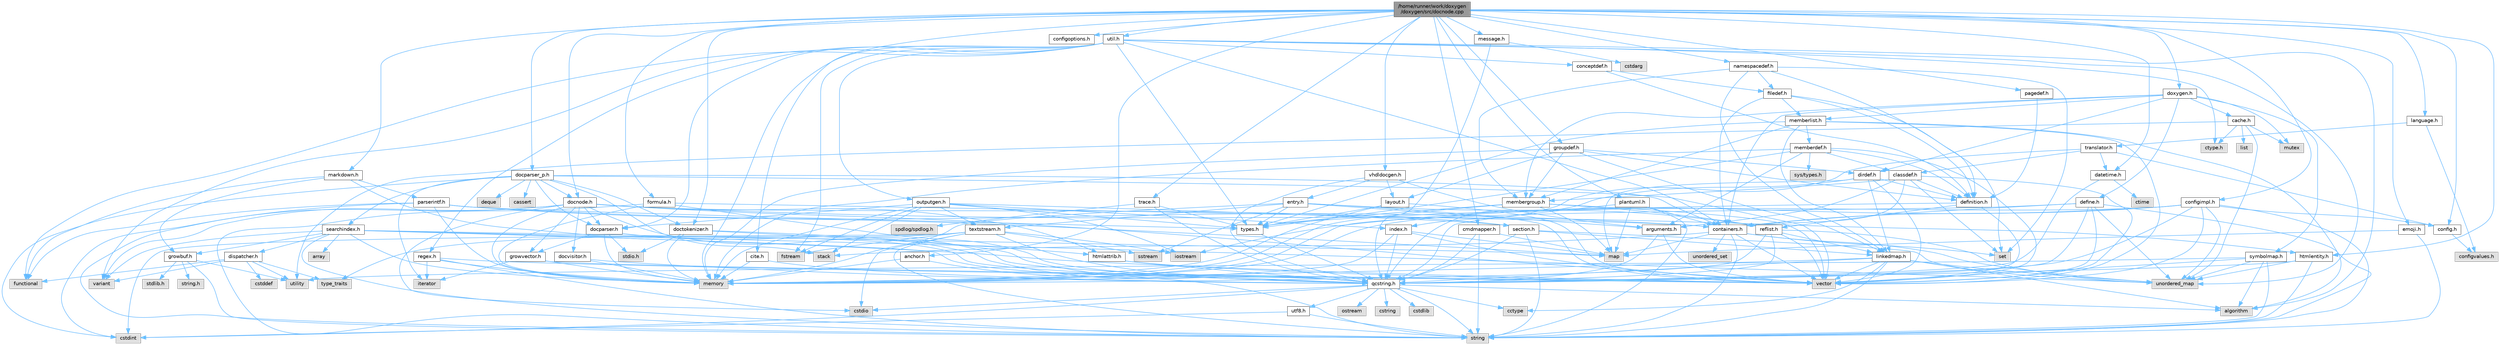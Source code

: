 digraph "/home/runner/work/doxygen/doxygen/src/docnode.cpp"
{
 // INTERACTIVE_SVG=YES
 // LATEX_PDF_SIZE
  bgcolor="transparent";
  edge [fontname=Helvetica,fontsize=10,labelfontname=Helvetica,labelfontsize=10];
  node [fontname=Helvetica,fontsize=10,shape=box,height=0.2,width=0.4];
  Node1 [id="Node000001",label="/home/runner/work/doxygen\l/doxygen/src/docnode.cpp",height=0.2,width=0.4,color="gray40", fillcolor="grey60", style="filled", fontcolor="black",tooltip=" "];
  Node1 -> Node2 [id="edge1_Node000001_Node000002",color="steelblue1",style="solid",tooltip=" "];
  Node2 [id="Node000002",label="docnode.h",height=0.2,width=0.4,color="grey40", fillcolor="white", style="filled",URL="$de/d2b/docnode_8h.html",tooltip=" "];
  Node2 -> Node3 [id="edge2_Node000002_Node000003",color="steelblue1",style="solid",tooltip=" "];
  Node3 [id="Node000003",label="cstdio",height=0.2,width=0.4,color="grey60", fillcolor="#E0E0E0", style="filled",tooltip=" "];
  Node2 -> Node4 [id="edge3_Node000002_Node000004",color="steelblue1",style="solid",tooltip=" "];
  Node4 [id="Node000004",label="cstdint",height=0.2,width=0.4,color="grey60", fillcolor="#E0E0E0", style="filled",tooltip=" "];
  Node2 -> Node5 [id="edge4_Node000002_Node000005",color="steelblue1",style="solid",tooltip=" "];
  Node5 [id="Node000005",label="vector",height=0.2,width=0.4,color="grey60", fillcolor="#E0E0E0", style="filled",tooltip=" "];
  Node2 -> Node6 [id="edge5_Node000002_Node000006",color="steelblue1",style="solid",tooltip=" "];
  Node6 [id="Node000006",label="memory",height=0.2,width=0.4,color="grey60", fillcolor="#E0E0E0", style="filled",tooltip=" "];
  Node2 -> Node7 [id="edge6_Node000002_Node000007",color="steelblue1",style="solid",tooltip=" "];
  Node7 [id="Node000007",label="variant",height=0.2,width=0.4,color="grey60", fillcolor="#E0E0E0", style="filled",tooltip=" "];
  Node2 -> Node8 [id="edge7_Node000002_Node000008",color="steelblue1",style="solid",tooltip=" "];
  Node8 [id="Node000008",label="qcstring.h",height=0.2,width=0.4,color="grey40", fillcolor="white", style="filled",URL="$d7/d5c/qcstring_8h.html",tooltip=" "];
  Node8 -> Node9 [id="edge8_Node000008_Node000009",color="steelblue1",style="solid",tooltip=" "];
  Node9 [id="Node000009",label="string",height=0.2,width=0.4,color="grey60", fillcolor="#E0E0E0", style="filled",tooltip=" "];
  Node8 -> Node10 [id="edge9_Node000008_Node000010",color="steelblue1",style="solid",tooltip=" "];
  Node10 [id="Node000010",label="algorithm",height=0.2,width=0.4,color="grey60", fillcolor="#E0E0E0", style="filled",tooltip=" "];
  Node8 -> Node11 [id="edge10_Node000008_Node000011",color="steelblue1",style="solid",tooltip=" "];
  Node11 [id="Node000011",label="cctype",height=0.2,width=0.4,color="grey60", fillcolor="#E0E0E0", style="filled",tooltip=" "];
  Node8 -> Node12 [id="edge11_Node000008_Node000012",color="steelblue1",style="solid",tooltip=" "];
  Node12 [id="Node000012",label="cstring",height=0.2,width=0.4,color="grey60", fillcolor="#E0E0E0", style="filled",tooltip=" "];
  Node8 -> Node3 [id="edge12_Node000008_Node000003",color="steelblue1",style="solid",tooltip=" "];
  Node8 -> Node13 [id="edge13_Node000008_Node000013",color="steelblue1",style="solid",tooltip=" "];
  Node13 [id="Node000013",label="cstdlib",height=0.2,width=0.4,color="grey60", fillcolor="#E0E0E0", style="filled",tooltip=" "];
  Node8 -> Node4 [id="edge14_Node000008_Node000004",color="steelblue1",style="solid",tooltip=" "];
  Node8 -> Node14 [id="edge15_Node000008_Node000014",color="steelblue1",style="solid",tooltip=" "];
  Node14 [id="Node000014",label="ostream",height=0.2,width=0.4,color="grey60", fillcolor="#E0E0E0", style="filled",tooltip=" "];
  Node8 -> Node15 [id="edge16_Node000008_Node000015",color="steelblue1",style="solid",tooltip=" "];
  Node15 [id="Node000015",label="utf8.h",height=0.2,width=0.4,color="grey40", fillcolor="white", style="filled",URL="$db/d7c/utf8_8h.html",tooltip="Various UTF8 related helper functions."];
  Node15 -> Node4 [id="edge17_Node000015_Node000004",color="steelblue1",style="solid",tooltip=" "];
  Node15 -> Node9 [id="edge18_Node000015_Node000009",color="steelblue1",style="solid",tooltip=" "];
  Node2 -> Node16 [id="edge19_Node000002_Node000016",color="steelblue1",style="solid",tooltip=" "];
  Node16 [id="Node000016",label="docvisitor.h",height=0.2,width=0.4,color="grey40", fillcolor="white", style="filled",URL="$d2/d3c/docvisitor_8h.html",tooltip=" "];
  Node16 -> Node6 [id="edge20_Node000016_Node000006",color="steelblue1",style="solid",tooltip=" "];
  Node16 -> Node8 [id="edge21_Node000016_Node000008",color="steelblue1",style="solid",tooltip=" "];
  Node2 -> Node17 [id="edge22_Node000002_Node000017",color="steelblue1",style="solid",tooltip=" "];
  Node17 [id="Node000017",label="docparser.h",height=0.2,width=0.4,color="grey40", fillcolor="white", style="filled",URL="$de/d9c/docparser_8h.html",tooltip=" "];
  Node17 -> Node18 [id="edge23_Node000017_Node000018",color="steelblue1",style="solid",tooltip=" "];
  Node18 [id="Node000018",label="stdio.h",height=0.2,width=0.4,color="grey60", fillcolor="#E0E0E0", style="filled",tooltip=" "];
  Node17 -> Node6 [id="edge24_Node000017_Node000006",color="steelblue1",style="solid",tooltip=" "];
  Node17 -> Node8 [id="edge25_Node000017_Node000008",color="steelblue1",style="solid",tooltip=" "];
  Node17 -> Node19 [id="edge26_Node000017_Node000019",color="steelblue1",style="solid",tooltip=" "];
  Node19 [id="Node000019",label="growvector.h",height=0.2,width=0.4,color="grey40", fillcolor="white", style="filled",URL="$d7/d50/growvector_8h.html",tooltip=" "];
  Node19 -> Node5 [id="edge27_Node000019_Node000005",color="steelblue1",style="solid",tooltip=" "];
  Node19 -> Node6 [id="edge28_Node000019_Node000006",color="steelblue1",style="solid",tooltip=" "];
  Node19 -> Node20 [id="edge29_Node000019_Node000020",color="steelblue1",style="solid",tooltip=" "];
  Node20 [id="Node000020",label="iterator",height=0.2,width=0.4,color="grey60", fillcolor="#E0E0E0", style="filled",tooltip=" "];
  Node2 -> Node21 [id="edge30_Node000002_Node000021",color="steelblue1",style="solid",tooltip=" "];
  Node21 [id="Node000021",label="htmlattrib.h",height=0.2,width=0.4,color="grey40", fillcolor="white", style="filled",URL="$d0/d73/htmlattrib_8h.html",tooltip=" "];
  Node21 -> Node5 [id="edge31_Node000021_Node000005",color="steelblue1",style="solid",tooltip=" "];
  Node21 -> Node8 [id="edge32_Node000021_Node000008",color="steelblue1",style="solid",tooltip=" "];
  Node2 -> Node22 [id="edge33_Node000002_Node000022",color="steelblue1",style="solid",tooltip=" "];
  Node22 [id="Node000022",label="htmlentity.h",height=0.2,width=0.4,color="grey40", fillcolor="white", style="filled",URL="$db/dc6/htmlentity_8h.html",tooltip=" "];
  Node22 -> Node23 [id="edge34_Node000022_Node000023",color="steelblue1",style="solid",tooltip=" "];
  Node23 [id="Node000023",label="unordered_map",height=0.2,width=0.4,color="grey60", fillcolor="#E0E0E0", style="filled",tooltip=" "];
  Node22 -> Node9 [id="edge35_Node000022_Node000009",color="steelblue1",style="solid",tooltip=" "];
  Node22 -> Node8 [id="edge36_Node000022_Node000008",color="steelblue1",style="solid",tooltip=" "];
  Node2 -> Node19 [id="edge37_Node000002_Node000019",color="steelblue1",style="solid",tooltip=" "];
  Node2 -> Node24 [id="edge38_Node000002_Node000024",color="steelblue1",style="solid",tooltip=" "];
  Node24 [id="Node000024",label="section.h",height=0.2,width=0.4,color="grey40", fillcolor="white", style="filled",URL="$d1/d2a/section_8h.html",tooltip=" "];
  Node24 -> Node9 [id="edge39_Node000024_Node000009",color="steelblue1",style="solid",tooltip=" "];
  Node24 -> Node23 [id="edge40_Node000024_Node000023",color="steelblue1",style="solid",tooltip=" "];
  Node24 -> Node8 [id="edge41_Node000024_Node000008",color="steelblue1",style="solid",tooltip=" "];
  Node24 -> Node25 [id="edge42_Node000024_Node000025",color="steelblue1",style="solid",tooltip=" "];
  Node25 [id="Node000025",label="linkedmap.h",height=0.2,width=0.4,color="grey40", fillcolor="white", style="filled",URL="$da/de1/linkedmap_8h.html",tooltip=" "];
  Node25 -> Node23 [id="edge43_Node000025_Node000023",color="steelblue1",style="solid",tooltip=" "];
  Node25 -> Node5 [id="edge44_Node000025_Node000005",color="steelblue1",style="solid",tooltip=" "];
  Node25 -> Node6 [id="edge45_Node000025_Node000006",color="steelblue1",style="solid",tooltip=" "];
  Node25 -> Node9 [id="edge46_Node000025_Node000009",color="steelblue1",style="solid",tooltip=" "];
  Node25 -> Node10 [id="edge47_Node000025_Node000010",color="steelblue1",style="solid",tooltip=" "];
  Node25 -> Node11 [id="edge48_Node000025_Node000011",color="steelblue1",style="solid",tooltip=" "];
  Node25 -> Node8 [id="edge49_Node000025_Node000008",color="steelblue1",style="solid",tooltip=" "];
  Node1 -> Node26 [id="edge50_Node000001_Node000026",color="steelblue1",style="solid",tooltip=" "];
  Node26 [id="Node000026",label="docparser_p.h",height=0.2,width=0.4,color="grey40", fillcolor="white", style="filled",URL="$df/dc9/docparser__p_8h.html",tooltip="Private header shared between docparser.cpp and docnode.cpp."];
  Node26 -> Node27 [id="edge51_Node000026_Node000027",color="steelblue1",style="solid",tooltip=" "];
  Node27 [id="Node000027",label="cassert",height=0.2,width=0.4,color="grey60", fillcolor="#E0E0E0", style="filled",tooltip=" "];
  Node26 -> Node28 [id="edge52_Node000026_Node000028",color="steelblue1",style="solid",tooltip=" "];
  Node28 [id="Node000028",label="stack",height=0.2,width=0.4,color="grey60", fillcolor="#E0E0E0", style="filled",tooltip=" "];
  Node26 -> Node20 [id="edge53_Node000026_Node000020",color="steelblue1",style="solid",tooltip=" "];
  Node26 -> Node5 [id="edge54_Node000026_Node000005",color="steelblue1",style="solid",tooltip=" "];
  Node26 -> Node29 [id="edge55_Node000026_Node000029",color="steelblue1",style="solid",tooltip=" "];
  Node29 [id="Node000029",label="deque",height=0.2,width=0.4,color="grey60", fillcolor="#E0E0E0", style="filled",tooltip=" "];
  Node26 -> Node4 [id="edge56_Node000026_Node000004",color="steelblue1",style="solid",tooltip=" "];
  Node26 -> Node30 [id="edge57_Node000026_Node000030",color="steelblue1",style="solid",tooltip=" "];
  Node30 [id="Node000030",label="containers.h",height=0.2,width=0.4,color="grey40", fillcolor="white", style="filled",URL="$d5/d75/containers_8h.html",tooltip=" "];
  Node30 -> Node5 [id="edge58_Node000030_Node000005",color="steelblue1",style="solid",tooltip=" "];
  Node30 -> Node9 [id="edge59_Node000030_Node000009",color="steelblue1",style="solid",tooltip=" "];
  Node30 -> Node31 [id="edge60_Node000030_Node000031",color="steelblue1",style="solid",tooltip=" "];
  Node31 [id="Node000031",label="set",height=0.2,width=0.4,color="grey60", fillcolor="#E0E0E0", style="filled",tooltip=" "];
  Node30 -> Node32 [id="edge61_Node000030_Node000032",color="steelblue1",style="solid",tooltip=" "];
  Node32 [id="Node000032",label="map",height=0.2,width=0.4,color="grey60", fillcolor="#E0E0E0", style="filled",tooltip=" "];
  Node30 -> Node33 [id="edge62_Node000030_Node000033",color="steelblue1",style="solid",tooltip=" "];
  Node33 [id="Node000033",label="unordered_set",height=0.2,width=0.4,color="grey60", fillcolor="#E0E0E0", style="filled",tooltip=" "];
  Node30 -> Node23 [id="edge63_Node000030_Node000023",color="steelblue1",style="solid",tooltip=" "];
  Node30 -> Node28 [id="edge64_Node000030_Node000028",color="steelblue1",style="solid",tooltip=" "];
  Node26 -> Node17 [id="edge65_Node000026_Node000017",color="steelblue1",style="solid",tooltip=" "];
  Node26 -> Node2 [id="edge66_Node000026_Node000002",color="steelblue1",style="solid",tooltip=" "];
  Node26 -> Node34 [id="edge67_Node000026_Node000034",color="steelblue1",style="solid",tooltip=" "];
  Node34 [id="Node000034",label="doctokenizer.h",height=0.2,width=0.4,color="grey40", fillcolor="white", style="filled",URL="$d0/d0c/doctokenizer_8h.html",tooltip=" "];
  Node34 -> Node18 [id="edge68_Node000034_Node000018",color="steelblue1",style="solid",tooltip=" "];
  Node34 -> Node6 [id="edge69_Node000034_Node000006",color="steelblue1",style="solid",tooltip=" "];
  Node34 -> Node21 [id="edge70_Node000034_Node000021",color="steelblue1",style="solid",tooltip=" "];
  Node34 -> Node8 [id="edge71_Node000034_Node000008",color="steelblue1",style="solid",tooltip=" "];
  Node26 -> Node35 [id="edge72_Node000026_Node000035",color="steelblue1",style="solid",tooltip=" "];
  Node35 [id="Node000035",label="searchindex.h",height=0.2,width=0.4,color="grey40", fillcolor="white", style="filled",URL="$de/d07/searchindex_8h.html",tooltip="Web server based search engine."];
  Node35 -> Node6 [id="edge73_Node000035_Node000006",color="steelblue1",style="solid",tooltip=" "];
  Node35 -> Node5 [id="edge74_Node000035_Node000005",color="steelblue1",style="solid",tooltip=" "];
  Node35 -> Node32 [id="edge75_Node000035_Node000032",color="steelblue1",style="solid",tooltip=" "];
  Node35 -> Node23 [id="edge76_Node000035_Node000023",color="steelblue1",style="solid",tooltip=" "];
  Node35 -> Node9 [id="edge77_Node000035_Node000009",color="steelblue1",style="solid",tooltip=" "];
  Node35 -> Node36 [id="edge78_Node000035_Node000036",color="steelblue1",style="solid",tooltip=" "];
  Node36 [id="Node000036",label="array",height=0.2,width=0.4,color="grey60", fillcolor="#E0E0E0", style="filled",tooltip=" "];
  Node35 -> Node7 [id="edge79_Node000035_Node000007",color="steelblue1",style="solid",tooltip=" "];
  Node35 -> Node8 [id="edge80_Node000035_Node000008",color="steelblue1",style="solid",tooltip=" "];
  Node35 -> Node37 [id="edge81_Node000035_Node000037",color="steelblue1",style="solid",tooltip=" "];
  Node37 [id="Node000037",label="growbuf.h",height=0.2,width=0.4,color="grey40", fillcolor="white", style="filled",URL="$dd/d72/growbuf_8h.html",tooltip=" "];
  Node37 -> Node38 [id="edge82_Node000037_Node000038",color="steelblue1",style="solid",tooltip=" "];
  Node38 [id="Node000038",label="utility",height=0.2,width=0.4,color="grey60", fillcolor="#E0E0E0", style="filled",tooltip=" "];
  Node37 -> Node39 [id="edge83_Node000037_Node000039",color="steelblue1",style="solid",tooltip=" "];
  Node39 [id="Node000039",label="stdlib.h",height=0.2,width=0.4,color="grey60", fillcolor="#E0E0E0", style="filled",tooltip=" "];
  Node37 -> Node40 [id="edge84_Node000037_Node000040",color="steelblue1",style="solid",tooltip=" "];
  Node40 [id="Node000040",label="string.h",height=0.2,width=0.4,color="grey60", fillcolor="#E0E0E0", style="filled",tooltip=" "];
  Node37 -> Node9 [id="edge85_Node000037_Node000009",color="steelblue1",style="solid",tooltip=" "];
  Node35 -> Node41 [id="edge86_Node000035_Node000041",color="steelblue1",style="solid",tooltip=" "];
  Node41 [id="Node000041",label="dispatcher.h",height=0.2,width=0.4,color="grey40", fillcolor="white", style="filled",URL="$da/d73/dispatcher_8h.html",tooltip=" "];
  Node41 -> Node42 [id="edge87_Node000041_Node000042",color="steelblue1",style="solid",tooltip=" "];
  Node42 [id="Node000042",label="cstddef",height=0.2,width=0.4,color="grey60", fillcolor="#E0E0E0", style="filled",tooltip=" "];
  Node41 -> Node38 [id="edge88_Node000041_Node000038",color="steelblue1",style="solid",tooltip=" "];
  Node41 -> Node43 [id="edge89_Node000041_Node000043",color="steelblue1",style="solid",tooltip=" "];
  Node43 [id="Node000043",label="functional",height=0.2,width=0.4,color="grey60", fillcolor="#E0E0E0", style="filled",tooltip=" "];
  Node41 -> Node7 [id="edge90_Node000041_Node000007",color="steelblue1",style="solid",tooltip=" "];
  Node41 -> Node44 [id="edge91_Node000041_Node000044",color="steelblue1",style="solid",tooltip=" "];
  Node44 [id="Node000044",label="type_traits",height=0.2,width=0.4,color="grey60", fillcolor="#E0E0E0", style="filled",tooltip=" "];
  Node1 -> Node22 [id="edge92_Node000001_Node000022",color="steelblue1",style="solid",tooltip=" "];
  Node1 -> Node45 [id="edge93_Node000001_Node000045",color="steelblue1",style="solid",tooltip=" "];
  Node45 [id="Node000045",label="configimpl.h",height=0.2,width=0.4,color="grey40", fillcolor="white", style="filled",URL="$db/db1/configimpl_8h.html",tooltip=" "];
  Node45 -> Node5 [id="edge94_Node000045_Node000005",color="steelblue1",style="solid",tooltip=" "];
  Node45 -> Node23 [id="edge95_Node000045_Node000023",color="steelblue1",style="solid",tooltip=" "];
  Node45 -> Node9 [id="edge96_Node000045_Node000009",color="steelblue1",style="solid",tooltip=" "];
  Node45 -> Node6 [id="edge97_Node000045_Node000006",color="steelblue1",style="solid",tooltip=" "];
  Node45 -> Node46 [id="edge98_Node000045_Node000046",color="steelblue1",style="solid",tooltip=" "];
  Node46 [id="Node000046",label="iostream",height=0.2,width=0.4,color="grey60", fillcolor="#E0E0E0", style="filled",tooltip=" "];
  Node45 -> Node30 [id="edge99_Node000045_Node000030",color="steelblue1",style="solid",tooltip=" "];
  Node45 -> Node8 [id="edge100_Node000045_Node000008",color="steelblue1",style="solid",tooltip=" "];
  Node45 -> Node47 [id="edge101_Node000045_Node000047",color="steelblue1",style="solid",tooltip=" "];
  Node47 [id="Node000047",label="config.h",height=0.2,width=0.4,color="grey40", fillcolor="white", style="filled",URL="$db/d16/config_8h.html",tooltip=" "];
  Node47 -> Node48 [id="edge102_Node000047_Node000048",color="steelblue1",style="solid",tooltip=" "];
  Node48 [id="Node000048",label="configvalues.h",height=0.2,width=0.4,color="grey60", fillcolor="#E0E0E0", style="filled",tooltip=" "];
  Node1 -> Node49 [id="edge103_Node000001_Node000049",color="steelblue1",style="solid",tooltip=" "];
  Node49 [id="Node000049",label="configoptions.h",height=0.2,width=0.4,color="grey40", fillcolor="white", style="filled",URL="$db/df4/configoptions_8h.html",tooltip=" "];
  Node1 -> Node50 [id="edge104_Node000001_Node000050",color="steelblue1",style="solid",tooltip=" "];
  Node50 [id="Node000050",label="emoji.h",height=0.2,width=0.4,color="grey40", fillcolor="white", style="filled",URL="$d6/dd3/emoji_8h.html",tooltip=" "];
  Node50 -> Node32 [id="edge105_Node000050_Node000032",color="steelblue1",style="solid",tooltip=" "];
  Node50 -> Node9 [id="edge106_Node000050_Node000009",color="steelblue1",style="solid",tooltip=" "];
  Node1 -> Node51 [id="edge107_Node000001_Node000051",color="steelblue1",style="solid",tooltip=" "];
  Node51 [id="Node000051",label="message.h",height=0.2,width=0.4,color="grey40", fillcolor="white", style="filled",URL="$d2/d0d/message_8h.html",tooltip=" "];
  Node51 -> Node52 [id="edge108_Node000051_Node000052",color="steelblue1",style="solid",tooltip=" "];
  Node52 [id="Node000052",label="cstdarg",height=0.2,width=0.4,color="grey60", fillcolor="#E0E0E0", style="filled",tooltip=" "];
  Node51 -> Node8 [id="edge109_Node000051_Node000008",color="steelblue1",style="solid",tooltip=" "];
  Node1 -> Node53 [id="edge110_Node000001_Node000053",color="steelblue1",style="solid",tooltip=" "];
  Node53 [id="Node000053",label="doxygen.h",height=0.2,width=0.4,color="grey40", fillcolor="white", style="filled",URL="$d1/da1/doxygen_8h.html",tooltip=" "];
  Node53 -> Node54 [id="edge111_Node000053_Node000054",color="steelblue1",style="solid",tooltip=" "];
  Node54 [id="Node000054",label="mutex",height=0.2,width=0.4,color="grey60", fillcolor="#E0E0E0", style="filled",tooltip=" "];
  Node53 -> Node30 [id="edge112_Node000053_Node000030",color="steelblue1",style="solid",tooltip=" "];
  Node53 -> Node55 [id="edge113_Node000053_Node000055",color="steelblue1",style="solid",tooltip=" "];
  Node55 [id="Node000055",label="membergroup.h",height=0.2,width=0.4,color="grey40", fillcolor="white", style="filled",URL="$d9/d11/membergroup_8h.html",tooltip=" "];
  Node55 -> Node5 [id="edge114_Node000055_Node000005",color="steelblue1",style="solid",tooltip=" "];
  Node55 -> Node32 [id="edge115_Node000055_Node000032",color="steelblue1",style="solid",tooltip=" "];
  Node55 -> Node6 [id="edge116_Node000055_Node000006",color="steelblue1",style="solid",tooltip=" "];
  Node55 -> Node56 [id="edge117_Node000055_Node000056",color="steelblue1",style="solid",tooltip=" "];
  Node56 [id="Node000056",label="types.h",height=0.2,width=0.4,color="grey40", fillcolor="white", style="filled",URL="$d9/d49/types_8h.html",tooltip="This file contains a number of basic enums and types."];
  Node56 -> Node8 [id="edge118_Node000056_Node000008",color="steelblue1",style="solid",tooltip=" "];
  Node55 -> Node57 [id="edge119_Node000055_Node000057",color="steelblue1",style="solid",tooltip=" "];
  Node57 [id="Node000057",label="reflist.h",height=0.2,width=0.4,color="grey40", fillcolor="white", style="filled",URL="$d1/d02/reflist_8h.html",tooltip=" "];
  Node57 -> Node5 [id="edge120_Node000057_Node000005",color="steelblue1",style="solid",tooltip=" "];
  Node57 -> Node23 [id="edge121_Node000057_Node000023",color="steelblue1",style="solid",tooltip=" "];
  Node57 -> Node6 [id="edge122_Node000057_Node000006",color="steelblue1",style="solid",tooltip=" "];
  Node57 -> Node8 [id="edge123_Node000057_Node000008",color="steelblue1",style="solid",tooltip=" "];
  Node57 -> Node25 [id="edge124_Node000057_Node000025",color="steelblue1",style="solid",tooltip=" "];
  Node53 -> Node58 [id="edge125_Node000053_Node000058",color="steelblue1",style="solid",tooltip=" "];
  Node58 [id="Node000058",label="dirdef.h",height=0.2,width=0.4,color="grey40", fillcolor="white", style="filled",URL="$d6/d15/dirdef_8h.html",tooltip=" "];
  Node58 -> Node5 [id="edge126_Node000058_Node000005",color="steelblue1",style="solid",tooltip=" "];
  Node58 -> Node32 [id="edge127_Node000058_Node000032",color="steelblue1",style="solid",tooltip=" "];
  Node58 -> Node8 [id="edge128_Node000058_Node000008",color="steelblue1",style="solid",tooltip=" "];
  Node58 -> Node25 [id="edge129_Node000058_Node000025",color="steelblue1",style="solid",tooltip=" "];
  Node58 -> Node59 [id="edge130_Node000058_Node000059",color="steelblue1",style="solid",tooltip=" "];
  Node59 [id="Node000059",label="definition.h",height=0.2,width=0.4,color="grey40", fillcolor="white", style="filled",URL="$df/da1/definition_8h.html",tooltip=" "];
  Node59 -> Node5 [id="edge131_Node000059_Node000005",color="steelblue1",style="solid",tooltip=" "];
  Node59 -> Node56 [id="edge132_Node000059_Node000056",color="steelblue1",style="solid",tooltip=" "];
  Node59 -> Node57 [id="edge133_Node000059_Node000057",color="steelblue1",style="solid",tooltip=" "];
  Node53 -> Node60 [id="edge134_Node000053_Node000060",color="steelblue1",style="solid",tooltip=" "];
  Node60 [id="Node000060",label="memberlist.h",height=0.2,width=0.4,color="grey40", fillcolor="white", style="filled",URL="$dd/d78/memberlist_8h.html",tooltip=" "];
  Node60 -> Node5 [id="edge135_Node000060_Node000005",color="steelblue1",style="solid",tooltip=" "];
  Node60 -> Node10 [id="edge136_Node000060_Node000010",color="steelblue1",style="solid",tooltip=" "];
  Node60 -> Node61 [id="edge137_Node000060_Node000061",color="steelblue1",style="solid",tooltip=" "];
  Node61 [id="Node000061",label="memberdef.h",height=0.2,width=0.4,color="grey40", fillcolor="white", style="filled",URL="$d4/d46/memberdef_8h.html",tooltip=" "];
  Node61 -> Node5 [id="edge138_Node000061_Node000005",color="steelblue1",style="solid",tooltip=" "];
  Node61 -> Node6 [id="edge139_Node000061_Node000006",color="steelblue1",style="solid",tooltip=" "];
  Node61 -> Node62 [id="edge140_Node000061_Node000062",color="steelblue1",style="solid",tooltip=" "];
  Node62 [id="Node000062",label="sys/types.h",height=0.2,width=0.4,color="grey60", fillcolor="#E0E0E0", style="filled",tooltip=" "];
  Node61 -> Node56 [id="edge141_Node000061_Node000056",color="steelblue1",style="solid",tooltip=" "];
  Node61 -> Node59 [id="edge142_Node000061_Node000059",color="steelblue1",style="solid",tooltip=" "];
  Node61 -> Node63 [id="edge143_Node000061_Node000063",color="steelblue1",style="solid",tooltip=" "];
  Node63 [id="Node000063",label="arguments.h",height=0.2,width=0.4,color="grey40", fillcolor="white", style="filled",URL="$df/d9b/arguments_8h.html",tooltip=" "];
  Node63 -> Node5 [id="edge144_Node000063_Node000005",color="steelblue1",style="solid",tooltip=" "];
  Node63 -> Node8 [id="edge145_Node000063_Node000008",color="steelblue1",style="solid",tooltip=" "];
  Node61 -> Node64 [id="edge146_Node000061_Node000064",color="steelblue1",style="solid",tooltip=" "];
  Node64 [id="Node000064",label="classdef.h",height=0.2,width=0.4,color="grey40", fillcolor="white", style="filled",URL="$d1/da6/classdef_8h.html",tooltip=" "];
  Node64 -> Node5 [id="edge147_Node000064_Node000005",color="steelblue1",style="solid",tooltip=" "];
  Node64 -> Node31 [id="edge148_Node000064_Node000031",color="steelblue1",style="solid",tooltip=" "];
  Node64 -> Node30 [id="edge149_Node000064_Node000030",color="steelblue1",style="solid",tooltip=" "];
  Node64 -> Node59 [id="edge150_Node000064_Node000059",color="steelblue1",style="solid",tooltip=" "];
  Node64 -> Node63 [id="edge151_Node000064_Node000063",color="steelblue1",style="solid",tooltip=" "];
  Node64 -> Node55 [id="edge152_Node000064_Node000055",color="steelblue1",style="solid",tooltip=" "];
  Node60 -> Node25 [id="edge153_Node000060_Node000025",color="steelblue1",style="solid",tooltip=" "];
  Node60 -> Node56 [id="edge154_Node000060_Node000056",color="steelblue1",style="solid",tooltip=" "];
  Node60 -> Node55 [id="edge155_Node000060_Node000055",color="steelblue1",style="solid",tooltip=" "];
  Node53 -> Node65 [id="edge156_Node000053_Node000065",color="steelblue1",style="solid",tooltip=" "];
  Node65 [id="Node000065",label="define.h",height=0.2,width=0.4,color="grey40", fillcolor="white", style="filled",URL="$df/d67/define_8h.html",tooltip=" "];
  Node65 -> Node5 [id="edge157_Node000065_Node000005",color="steelblue1",style="solid",tooltip=" "];
  Node65 -> Node6 [id="edge158_Node000065_Node000006",color="steelblue1",style="solid",tooltip=" "];
  Node65 -> Node9 [id="edge159_Node000065_Node000009",color="steelblue1",style="solid",tooltip=" "];
  Node65 -> Node23 [id="edge160_Node000065_Node000023",color="steelblue1",style="solid",tooltip=" "];
  Node65 -> Node8 [id="edge161_Node000065_Node000008",color="steelblue1",style="solid",tooltip=" "];
  Node65 -> Node30 [id="edge162_Node000065_Node000030",color="steelblue1",style="solid",tooltip=" "];
  Node53 -> Node66 [id="edge163_Node000053_Node000066",color="steelblue1",style="solid",tooltip=" "];
  Node66 [id="Node000066",label="cache.h",height=0.2,width=0.4,color="grey40", fillcolor="white", style="filled",URL="$d3/d26/cache_8h.html",tooltip=" "];
  Node66 -> Node67 [id="edge164_Node000066_Node000067",color="steelblue1",style="solid",tooltip=" "];
  Node67 [id="Node000067",label="list",height=0.2,width=0.4,color="grey60", fillcolor="#E0E0E0", style="filled",tooltip=" "];
  Node66 -> Node23 [id="edge165_Node000066_Node000023",color="steelblue1",style="solid",tooltip=" "];
  Node66 -> Node54 [id="edge166_Node000066_Node000054",color="steelblue1",style="solid",tooltip=" "];
  Node66 -> Node38 [id="edge167_Node000066_Node000038",color="steelblue1",style="solid",tooltip=" "];
  Node66 -> Node68 [id="edge168_Node000066_Node000068",color="steelblue1",style="solid",tooltip=" "];
  Node68 [id="Node000068",label="ctype.h",height=0.2,width=0.4,color="grey60", fillcolor="#E0E0E0", style="filled",tooltip=" "];
  Node53 -> Node69 [id="edge169_Node000053_Node000069",color="steelblue1",style="solid",tooltip=" "];
  Node69 [id="Node000069",label="symbolmap.h",height=0.2,width=0.4,color="grey40", fillcolor="white", style="filled",URL="$d7/ddd/symbolmap_8h.html",tooltip=" "];
  Node69 -> Node10 [id="edge170_Node000069_Node000010",color="steelblue1",style="solid",tooltip=" "];
  Node69 -> Node23 [id="edge171_Node000069_Node000023",color="steelblue1",style="solid",tooltip=" "];
  Node69 -> Node5 [id="edge172_Node000069_Node000005",color="steelblue1",style="solid",tooltip=" "];
  Node69 -> Node9 [id="edge173_Node000069_Node000009",color="steelblue1",style="solid",tooltip=" "];
  Node69 -> Node38 [id="edge174_Node000069_Node000038",color="steelblue1",style="solid",tooltip=" "];
  Node1 -> Node70 [id="edge175_Node000001_Node000070",color="steelblue1",style="solid",tooltip=" "];
  Node70 [id="Node000070",label="cite.h",height=0.2,width=0.4,color="grey40", fillcolor="white", style="filled",URL="$d7/d69/cite_8h.html",tooltip=" "];
  Node70 -> Node6 [id="edge176_Node000070_Node000006",color="steelblue1",style="solid",tooltip=" "];
  Node70 -> Node8 [id="edge177_Node000070_Node000008",color="steelblue1",style="solid",tooltip=" "];
  Node1 -> Node71 [id="edge178_Node000001_Node000071",color="steelblue1",style="solid",tooltip=" "];
  Node71 [id="Node000071",label="util.h",height=0.2,width=0.4,color="grey40", fillcolor="white", style="filled",URL="$d8/d3c/util_8h.html",tooltip="A bunch of utility functions."];
  Node71 -> Node6 [id="edge179_Node000071_Node000006",color="steelblue1",style="solid",tooltip=" "];
  Node71 -> Node23 [id="edge180_Node000071_Node000023",color="steelblue1",style="solid",tooltip=" "];
  Node71 -> Node10 [id="edge181_Node000071_Node000010",color="steelblue1",style="solid",tooltip=" "];
  Node71 -> Node43 [id="edge182_Node000071_Node000043",color="steelblue1",style="solid",tooltip=" "];
  Node71 -> Node72 [id="edge183_Node000071_Node000072",color="steelblue1",style="solid",tooltip=" "];
  Node72 [id="Node000072",label="fstream",height=0.2,width=0.4,color="grey60", fillcolor="#E0E0E0", style="filled",tooltip=" "];
  Node71 -> Node7 [id="edge184_Node000071_Node000007",color="steelblue1",style="solid",tooltip=" "];
  Node71 -> Node68 [id="edge185_Node000071_Node000068",color="steelblue1",style="solid",tooltip=" "];
  Node71 -> Node56 [id="edge186_Node000071_Node000056",color="steelblue1",style="solid",tooltip=" "];
  Node71 -> Node17 [id="edge187_Node000071_Node000017",color="steelblue1",style="solid",tooltip=" "];
  Node71 -> Node30 [id="edge188_Node000071_Node000030",color="steelblue1",style="solid",tooltip=" "];
  Node71 -> Node73 [id="edge189_Node000071_Node000073",color="steelblue1",style="solid",tooltip=" "];
  Node73 [id="Node000073",label="outputgen.h",height=0.2,width=0.4,color="grey40", fillcolor="white", style="filled",URL="$df/d06/outputgen_8h.html",tooltip=" "];
  Node73 -> Node6 [id="edge190_Node000073_Node000006",color="steelblue1",style="solid",tooltip=" "];
  Node73 -> Node28 [id="edge191_Node000073_Node000028",color="steelblue1",style="solid",tooltip=" "];
  Node73 -> Node46 [id="edge192_Node000073_Node000046",color="steelblue1",style="solid",tooltip=" "];
  Node73 -> Node72 [id="edge193_Node000073_Node000072",color="steelblue1",style="solid",tooltip=" "];
  Node73 -> Node56 [id="edge194_Node000073_Node000056",color="steelblue1",style="solid",tooltip=" "];
  Node73 -> Node74 [id="edge195_Node000073_Node000074",color="steelblue1",style="solid",tooltip=" "];
  Node74 [id="Node000074",label="index.h",height=0.2,width=0.4,color="grey40", fillcolor="white", style="filled",URL="$d1/db5/index_8h.html",tooltip=" "];
  Node74 -> Node6 [id="edge196_Node000074_Node000006",color="steelblue1",style="solid",tooltip=" "];
  Node74 -> Node5 [id="edge197_Node000074_Node000005",color="steelblue1",style="solid",tooltip=" "];
  Node74 -> Node32 [id="edge198_Node000074_Node000032",color="steelblue1",style="solid",tooltip=" "];
  Node74 -> Node8 [id="edge199_Node000074_Node000008",color="steelblue1",style="solid",tooltip=" "];
  Node73 -> Node24 [id="edge200_Node000073_Node000024",color="steelblue1",style="solid",tooltip=" "];
  Node73 -> Node75 [id="edge201_Node000073_Node000075",color="steelblue1",style="solid",tooltip=" "];
  Node75 [id="Node000075",label="textstream.h",height=0.2,width=0.4,color="grey40", fillcolor="white", style="filled",URL="$d4/d7d/textstream_8h.html",tooltip=" "];
  Node75 -> Node9 [id="edge202_Node000075_Node000009",color="steelblue1",style="solid",tooltip=" "];
  Node75 -> Node46 [id="edge203_Node000075_Node000046",color="steelblue1",style="solid",tooltip=" "];
  Node75 -> Node76 [id="edge204_Node000075_Node000076",color="steelblue1",style="solid",tooltip=" "];
  Node76 [id="Node000076",label="sstream",height=0.2,width=0.4,color="grey60", fillcolor="#E0E0E0", style="filled",tooltip=" "];
  Node75 -> Node4 [id="edge205_Node000075_Node000004",color="steelblue1",style="solid",tooltip=" "];
  Node75 -> Node3 [id="edge206_Node000075_Node000003",color="steelblue1",style="solid",tooltip=" "];
  Node75 -> Node72 [id="edge207_Node000075_Node000072",color="steelblue1",style="solid",tooltip=" "];
  Node75 -> Node44 [id="edge208_Node000075_Node000044",color="steelblue1",style="solid",tooltip=" "];
  Node75 -> Node8 [id="edge209_Node000075_Node000008",color="steelblue1",style="solid",tooltip=" "];
  Node73 -> Node17 [id="edge210_Node000073_Node000017",color="steelblue1",style="solid",tooltip=" "];
  Node71 -> Node77 [id="edge211_Node000071_Node000077",color="steelblue1",style="solid",tooltip=" "];
  Node77 [id="Node000077",label="regex.h",height=0.2,width=0.4,color="grey40", fillcolor="white", style="filled",URL="$d1/d21/regex_8h.html",tooltip=" "];
  Node77 -> Node6 [id="edge212_Node000077_Node000006",color="steelblue1",style="solid",tooltip=" "];
  Node77 -> Node9 [id="edge213_Node000077_Node000009",color="steelblue1",style="solid",tooltip=" "];
  Node77 -> Node5 [id="edge214_Node000077_Node000005",color="steelblue1",style="solid",tooltip=" "];
  Node77 -> Node20 [id="edge215_Node000077_Node000020",color="steelblue1",style="solid",tooltip=" "];
  Node71 -> Node78 [id="edge216_Node000071_Node000078",color="steelblue1",style="solid",tooltip=" "];
  Node78 [id="Node000078",label="conceptdef.h",height=0.2,width=0.4,color="grey40", fillcolor="white", style="filled",URL="$da/df1/conceptdef_8h.html",tooltip=" "];
  Node78 -> Node59 [id="edge217_Node000078_Node000059",color="steelblue1",style="solid",tooltip=" "];
  Node78 -> Node79 [id="edge218_Node000078_Node000079",color="steelblue1",style="solid",tooltip=" "];
  Node79 [id="Node000079",label="filedef.h",height=0.2,width=0.4,color="grey40", fillcolor="white", style="filled",URL="$d4/d3a/filedef_8h.html",tooltip=" "];
  Node79 -> Node31 [id="edge219_Node000079_Node000031",color="steelblue1",style="solid",tooltip=" "];
  Node79 -> Node59 [id="edge220_Node000079_Node000059",color="steelblue1",style="solid",tooltip=" "];
  Node79 -> Node60 [id="edge221_Node000079_Node000060",color="steelblue1",style="solid",tooltip=" "];
  Node79 -> Node30 [id="edge222_Node000079_Node000030",color="steelblue1",style="solid",tooltip=" "];
  Node1 -> Node80 [id="edge223_Node000001_Node000080",color="steelblue1",style="solid",tooltip=" "];
  Node80 [id="Node000080",label="formula.h",height=0.2,width=0.4,color="grey40", fillcolor="white", style="filled",URL="$d3/d9a/formula_8h.html",tooltip=" "];
  Node80 -> Node6 [id="edge224_Node000080_Node000006",color="steelblue1",style="solid",tooltip=" "];
  Node80 -> Node9 [id="edge225_Node000080_Node000009",color="steelblue1",style="solid",tooltip=" "];
  Node80 -> Node8 [id="edge226_Node000080_Node000008",color="steelblue1",style="solid",tooltip=" "];
  Node80 -> Node30 [id="edge227_Node000080_Node000030",color="steelblue1",style="solid",tooltip=" "];
  Node1 -> Node81 [id="edge228_Node000001_Node000081",color="steelblue1",style="solid",tooltip=" "];
  Node81 [id="Node000081",label="markdown.h",height=0.2,width=0.4,color="grey40", fillcolor="white", style="filled",URL="$d2/d0c/markdown_8h.html",tooltip=" "];
  Node81 -> Node43 [id="edge229_Node000081_Node000043",color="steelblue1",style="solid",tooltip=" "];
  Node81 -> Node8 [id="edge230_Node000081_Node000008",color="steelblue1",style="solid",tooltip=" "];
  Node81 -> Node82 [id="edge231_Node000081_Node000082",color="steelblue1",style="solid",tooltip=" "];
  Node82 [id="Node000082",label="parserintf.h",height=0.2,width=0.4,color="grey40", fillcolor="white", style="filled",URL="$da/d55/parserintf_8h.html",tooltip=" "];
  Node82 -> Node43 [id="edge232_Node000082_Node000043",color="steelblue1",style="solid",tooltip=" "];
  Node82 -> Node6 [id="edge233_Node000082_Node000006",color="steelblue1",style="solid",tooltip=" "];
  Node82 -> Node32 [id="edge234_Node000082_Node000032",color="steelblue1",style="solid",tooltip=" "];
  Node82 -> Node9 [id="edge235_Node000082_Node000009",color="steelblue1",style="solid",tooltip=" "];
  Node82 -> Node56 [id="edge236_Node000082_Node000056",color="steelblue1",style="solid",tooltip=" "];
  Node82 -> Node30 [id="edge237_Node000082_Node000030",color="steelblue1",style="solid",tooltip=" "];
  Node81 -> Node37 [id="edge238_Node000081_Node000037",color="steelblue1",style="solid",tooltip=" "];
  Node1 -> Node83 [id="edge239_Node000001_Node000083",color="steelblue1",style="solid",tooltip=" "];
  Node83 [id="Node000083",label="pagedef.h",height=0.2,width=0.4,color="grey40", fillcolor="white", style="filled",URL="$dd/d66/pagedef_8h.html",tooltip=" "];
  Node83 -> Node59 [id="edge240_Node000083_Node000059",color="steelblue1",style="solid",tooltip=" "];
  Node1 -> Node84 [id="edge241_Node000001_Node000084",color="steelblue1",style="solid",tooltip=" "];
  Node84 [id="Node000084",label="namespacedef.h",height=0.2,width=0.4,color="grey40", fillcolor="white", style="filled",URL="$d7/d97/namespacedef_8h.html",tooltip=" "];
  Node84 -> Node31 [id="edge242_Node000084_Node000031",color="steelblue1",style="solid",tooltip=" "];
  Node84 -> Node59 [id="edge243_Node000084_Node000059",color="steelblue1",style="solid",tooltip=" "];
  Node84 -> Node79 [id="edge244_Node000084_Node000079",color="steelblue1",style="solid",tooltip=" "];
  Node84 -> Node25 [id="edge245_Node000084_Node000025",color="steelblue1",style="solid",tooltip=" "];
  Node84 -> Node55 [id="edge246_Node000084_Node000055",color="steelblue1",style="solid",tooltip=" "];
  Node1 -> Node85 [id="edge247_Node000001_Node000085",color="steelblue1",style="solid",tooltip=" "];
  Node85 [id="Node000085",label="groupdef.h",height=0.2,width=0.4,color="grey40", fillcolor="white", style="filled",URL="$d1/de6/groupdef_8h.html",tooltip=" "];
  Node85 -> Node6 [id="edge248_Node000085_Node000006",color="steelblue1",style="solid",tooltip=" "];
  Node85 -> Node59 [id="edge249_Node000085_Node000059",color="steelblue1",style="solid",tooltip=" "];
  Node85 -> Node58 [id="edge250_Node000085_Node000058",color="steelblue1",style="solid",tooltip=" "];
  Node85 -> Node86 [id="edge251_Node000085_Node000086",color="steelblue1",style="solid",tooltip=" "];
  Node86 [id="Node000086",label="layout.h",height=0.2,width=0.4,color="grey40", fillcolor="white", style="filled",URL="$db/d51/layout_8h.html",tooltip=" "];
  Node86 -> Node6 [id="edge252_Node000086_Node000006",color="steelblue1",style="solid",tooltip=" "];
  Node86 -> Node5 [id="edge253_Node000086_Node000005",color="steelblue1",style="solid",tooltip=" "];
  Node86 -> Node56 [id="edge254_Node000086_Node000056",color="steelblue1",style="solid",tooltip=" "];
  Node85 -> Node55 [id="edge255_Node000085_Node000055",color="steelblue1",style="solid",tooltip=" "];
  Node85 -> Node25 [id="edge256_Node000085_Node000025",color="steelblue1",style="solid",tooltip=" "];
  Node1 -> Node87 [id="edge257_Node000001_Node000087",color="steelblue1",style="solid",tooltip=" "];
  Node87 [id="Node000087",label="cmdmapper.h",height=0.2,width=0.4,color="grey40", fillcolor="white", style="filled",URL="$d3/d42/cmdmapper_8h.html",tooltip=" "];
  Node87 -> Node32 [id="edge258_Node000087_Node000032",color="steelblue1",style="solid",tooltip=" "];
  Node87 -> Node9 [id="edge259_Node000087_Node000009",color="steelblue1",style="solid",tooltip=" "];
  Node87 -> Node8 [id="edge260_Node000087_Node000008",color="steelblue1",style="solid",tooltip=" "];
  Node1 -> Node47 [id="edge261_Node000001_Node000047",color="steelblue1",style="solid",tooltip=" "];
  Node1 -> Node88 [id="edge262_Node000001_Node000088",color="steelblue1",style="solid",tooltip=" "];
  Node88 [id="Node000088",label="vhdldocgen.h",height=0.2,width=0.4,color="grey40", fillcolor="white", style="filled",URL="$dd/dec/vhdldocgen_8h.html",tooltip=" "];
  Node88 -> Node8 [id="edge263_Node000088_Node000008",color="steelblue1",style="solid",tooltip=" "];
  Node88 -> Node86 [id="edge264_Node000088_Node000086",color="steelblue1",style="solid",tooltip=" "];
  Node88 -> Node63 [id="edge265_Node000088_Node000063",color="steelblue1",style="solid",tooltip=" "];
  Node88 -> Node89 [id="edge266_Node000088_Node000089",color="steelblue1",style="solid",tooltip=" "];
  Node89 [id="Node000089",label="entry.h",height=0.2,width=0.4,color="grey40", fillcolor="white", style="filled",URL="$d1/dc6/entry_8h.html",tooltip=" "];
  Node89 -> Node5 [id="edge267_Node000089_Node000005",color="steelblue1",style="solid",tooltip=" "];
  Node89 -> Node6 [id="edge268_Node000089_Node000006",color="steelblue1",style="solid",tooltip=" "];
  Node89 -> Node76 [id="edge269_Node000089_Node000076",color="steelblue1",style="solid",tooltip=" "];
  Node89 -> Node56 [id="edge270_Node000089_Node000056",color="steelblue1",style="solid",tooltip=" "];
  Node89 -> Node63 [id="edge271_Node000089_Node000063",color="steelblue1",style="solid",tooltip=" "];
  Node89 -> Node57 [id="edge272_Node000089_Node000057",color="steelblue1",style="solid",tooltip=" "];
  Node89 -> Node75 [id="edge273_Node000089_Node000075",color="steelblue1",style="solid",tooltip=" "];
  Node1 -> Node34 [id="edge274_Node000001_Node000034",color="steelblue1",style="solid",tooltip=" "];
  Node1 -> Node90 [id="edge275_Node000001_Node000090",color="steelblue1",style="solid",tooltip=" "];
  Node90 [id="Node000090",label="plantuml.h",height=0.2,width=0.4,color="grey40", fillcolor="white", style="filled",URL="$d3/dde/plantuml_8h.html",tooltip=" "];
  Node90 -> Node32 [id="edge276_Node000090_Node000032",color="steelblue1",style="solid",tooltip=" "];
  Node90 -> Node9 [id="edge277_Node000090_Node000009",color="steelblue1",style="solid",tooltip=" "];
  Node90 -> Node30 [id="edge278_Node000090_Node000030",color="steelblue1",style="solid",tooltip=" "];
  Node90 -> Node8 [id="edge279_Node000090_Node000008",color="steelblue1",style="solid",tooltip=" "];
  Node1 -> Node91 [id="edge280_Node000001_Node000091",color="steelblue1",style="solid",tooltip=" "];
  Node91 [id="Node000091",label="language.h",height=0.2,width=0.4,color="grey40", fillcolor="white", style="filled",URL="$d8/dce/language_8h.html",tooltip=" "];
  Node91 -> Node92 [id="edge281_Node000091_Node000092",color="steelblue1",style="solid",tooltip=" "];
  Node92 [id="Node000092",label="translator.h",height=0.2,width=0.4,color="grey40", fillcolor="white", style="filled",URL="$d9/df1/translator_8h.html",tooltip=" "];
  Node92 -> Node64 [id="edge282_Node000092_Node000064",color="steelblue1",style="solid",tooltip=" "];
  Node92 -> Node47 [id="edge283_Node000092_Node000047",color="steelblue1",style="solid",tooltip=" "];
  Node92 -> Node93 [id="edge284_Node000092_Node000093",color="steelblue1",style="solid",tooltip=" "];
  Node93 [id="Node000093",label="datetime.h",height=0.2,width=0.4,color="grey40", fillcolor="white", style="filled",URL="$de/d1b/datetime_8h.html",tooltip=" "];
  Node93 -> Node94 [id="edge285_Node000093_Node000094",color="steelblue1",style="solid",tooltip=" "];
  Node94 [id="Node000094",label="ctime",height=0.2,width=0.4,color="grey60", fillcolor="#E0E0E0", style="filled",tooltip=" "];
  Node93 -> Node8 [id="edge286_Node000093_Node000008",color="steelblue1",style="solid",tooltip=" "];
  Node92 -> Node74 [id="edge287_Node000092_Node000074",color="steelblue1",style="solid",tooltip=" "];
  Node91 -> Node48 [id="edge288_Node000091_Node000048",color="steelblue1",style="solid",tooltip=" "];
  Node1 -> Node93 [id="edge289_Node000001_Node000093",color="steelblue1",style="solid",tooltip=" "];
  Node1 -> Node95 [id="edge290_Node000001_Node000095",color="steelblue1",style="solid",tooltip=" "];
  Node95 [id="Node000095",label="trace.h",height=0.2,width=0.4,color="grey40", fillcolor="white", style="filled",URL="$d1/d1b/trace_8h.html",tooltip=" "];
  Node95 -> Node96 [id="edge291_Node000095_Node000096",color="steelblue1",style="solid",tooltip=" "];
  Node96 [id="Node000096",label="spdlog/spdlog.h",height=0.2,width=0.4,color="grey60", fillcolor="#E0E0E0", style="filled",tooltip=" "];
  Node95 -> Node56 [id="edge292_Node000095_Node000056",color="steelblue1",style="solid",tooltip=" "];
  Node95 -> Node8 [id="edge293_Node000095_Node000008",color="steelblue1",style="solid",tooltip=" "];
  Node1 -> Node97 [id="edge294_Node000001_Node000097",color="steelblue1",style="solid",tooltip=" "];
  Node97 [id="Node000097",label="anchor.h",height=0.2,width=0.4,color="grey40", fillcolor="white", style="filled",URL="$df/df8/anchor_8h.html",tooltip=" "];
  Node97 -> Node6 [id="edge295_Node000097_Node000006",color="steelblue1",style="solid",tooltip=" "];
  Node97 -> Node9 [id="edge296_Node000097_Node000009",color="steelblue1",style="solid",tooltip=" "];
}
